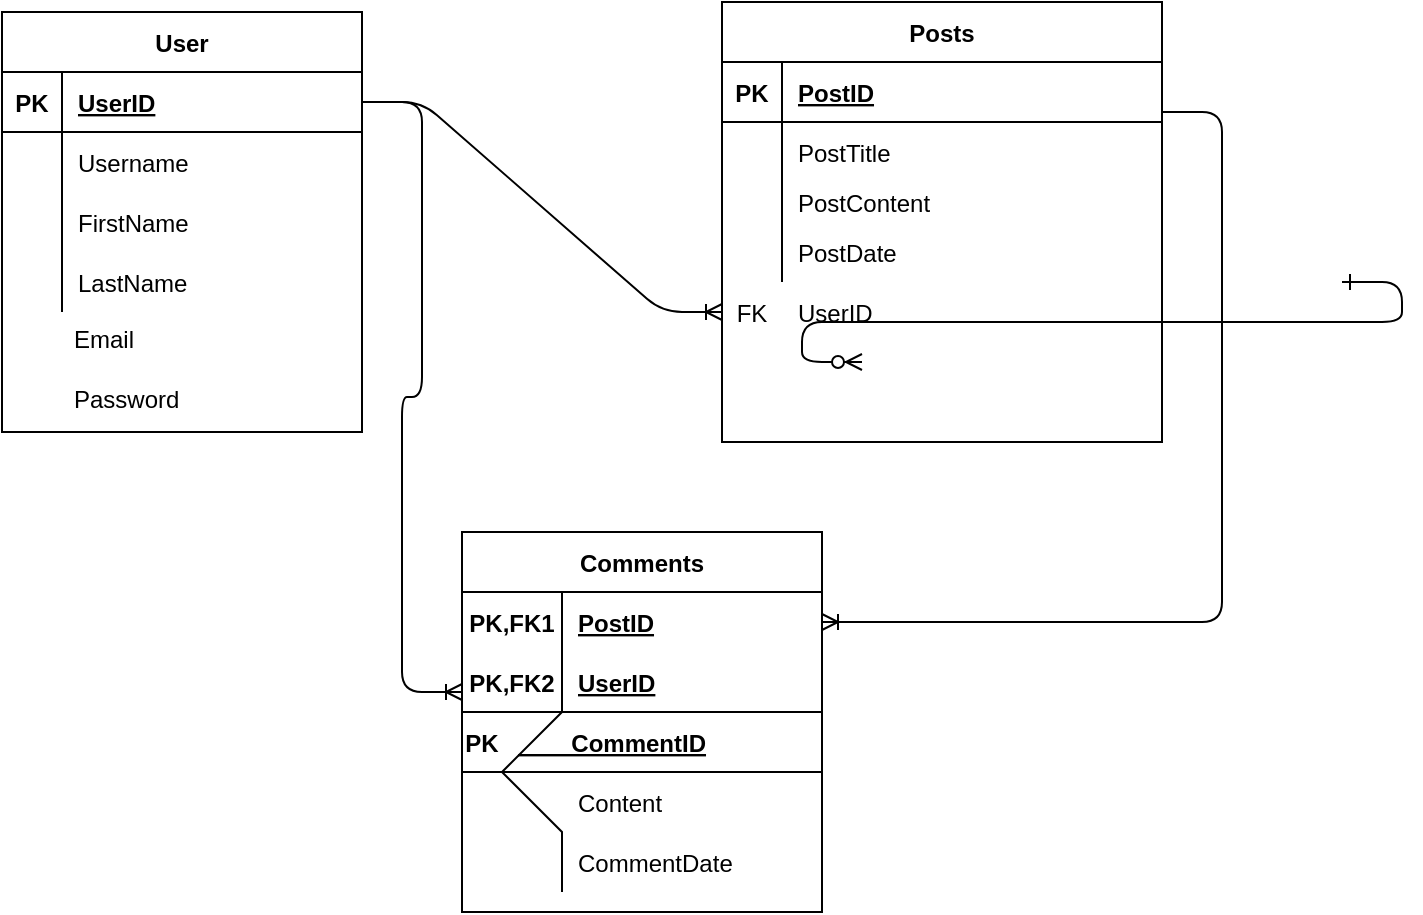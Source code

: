 <mxfile version="13.8.0" type="device"><diagram id="R2lEEEUBdFMjLlhIrx00" name="Page-1"><mxGraphModel dx="782" dy="437" grid="1" gridSize="10" guides="1" tooltips="1" connect="1" arrows="1" fold="1" page="1" pageScale="1" pageWidth="850" pageHeight="1100" math="0" shadow="0" extFonts="Permanent Marker^https://fonts.googleapis.com/css?family=Permanent+Marker"><root><mxCell id="0"/><mxCell id="1" parent="0"/><mxCell id="C-vyLk0tnHw3VtMMgP7b-12" value="" style="edgeStyle=entityRelationEdgeStyle;endArrow=ERzeroToMany;startArrow=ERone;endFill=1;startFill=0;" parent="1" target="C-vyLk0tnHw3VtMMgP7b-17" edge="1"><mxGeometry width="100" height="100" relative="1" as="geometry"><mxPoint x="700" y="165" as="sourcePoint"/><mxPoint x="460" y="205" as="targetPoint"/></mxGeometry></mxCell><mxCell id="ZlkSs-LP719G_7b-uNX0-1" value="User" style="shape=table;startSize=30;container=1;collapsible=1;childLayout=tableLayout;fixedRows=1;rowLines=0;fontStyle=1;align=center;resizeLast=1;" vertex="1" parent="1"><mxGeometry x="30" y="30" width="180" height="210" as="geometry"/></mxCell><mxCell id="ZlkSs-LP719G_7b-uNX0-2" value="" style="shape=partialRectangle;collapsible=0;dropTarget=0;pointerEvents=0;fillColor=none;top=0;left=0;bottom=1;right=0;points=[[0,0.5],[1,0.5]];portConstraint=eastwest;" vertex="1" parent="ZlkSs-LP719G_7b-uNX0-1"><mxGeometry y="30" width="180" height="30" as="geometry"/></mxCell><mxCell id="ZlkSs-LP719G_7b-uNX0-3" value="PK" style="shape=partialRectangle;connectable=0;fillColor=none;top=0;left=0;bottom=0;right=0;fontStyle=1;overflow=hidden;" vertex="1" parent="ZlkSs-LP719G_7b-uNX0-2"><mxGeometry width="30" height="30" as="geometry"/></mxCell><mxCell id="ZlkSs-LP719G_7b-uNX0-4" value="UserID" style="shape=partialRectangle;connectable=0;fillColor=none;top=0;left=0;bottom=0;right=0;align=left;spacingLeft=6;fontStyle=5;overflow=hidden;" vertex="1" parent="ZlkSs-LP719G_7b-uNX0-2"><mxGeometry x="30" width="150" height="30" as="geometry"/></mxCell><mxCell id="ZlkSs-LP719G_7b-uNX0-5" value="" style="shape=partialRectangle;collapsible=0;dropTarget=0;pointerEvents=0;fillColor=none;top=0;left=0;bottom=0;right=0;points=[[0,0.5],[1,0.5]];portConstraint=eastwest;" vertex="1" parent="ZlkSs-LP719G_7b-uNX0-1"><mxGeometry y="60" width="180" height="30" as="geometry"/></mxCell><mxCell id="ZlkSs-LP719G_7b-uNX0-6" value="" style="shape=partialRectangle;connectable=0;fillColor=none;top=0;left=0;bottom=0;right=0;editable=1;overflow=hidden;" vertex="1" parent="ZlkSs-LP719G_7b-uNX0-5"><mxGeometry width="30" height="30" as="geometry"/></mxCell><mxCell id="ZlkSs-LP719G_7b-uNX0-7" value="Username" style="shape=partialRectangle;connectable=0;fillColor=none;top=0;left=0;bottom=0;right=0;align=left;spacingLeft=6;overflow=hidden;" vertex="1" parent="ZlkSs-LP719G_7b-uNX0-5"><mxGeometry x="30" width="150" height="30" as="geometry"/></mxCell><mxCell id="ZlkSs-LP719G_7b-uNX0-8" value="" style="shape=partialRectangle;collapsible=0;dropTarget=0;pointerEvents=0;fillColor=none;top=0;left=0;bottom=0;right=0;points=[[0,0.5],[1,0.5]];portConstraint=eastwest;" vertex="1" parent="ZlkSs-LP719G_7b-uNX0-1"><mxGeometry y="90" width="180" height="30" as="geometry"/></mxCell><mxCell id="ZlkSs-LP719G_7b-uNX0-9" value="" style="shape=partialRectangle;connectable=0;fillColor=none;top=0;left=0;bottom=0;right=0;editable=1;overflow=hidden;" vertex="1" parent="ZlkSs-LP719G_7b-uNX0-8"><mxGeometry width="30" height="30" as="geometry"/></mxCell><mxCell id="ZlkSs-LP719G_7b-uNX0-10" value="FirstName" style="shape=partialRectangle;connectable=0;fillColor=none;top=0;left=0;bottom=0;right=0;align=left;spacingLeft=6;overflow=hidden;" vertex="1" parent="ZlkSs-LP719G_7b-uNX0-8"><mxGeometry x="30" width="150" height="30" as="geometry"/></mxCell><mxCell id="ZlkSs-LP719G_7b-uNX0-11" value="" style="shape=partialRectangle;collapsible=0;dropTarget=0;pointerEvents=0;fillColor=none;top=0;left=0;bottom=0;right=0;points=[[0,0.5],[1,0.5]];portConstraint=eastwest;" vertex="1" parent="ZlkSs-LP719G_7b-uNX0-1"><mxGeometry y="120" width="180" height="30" as="geometry"/></mxCell><mxCell id="ZlkSs-LP719G_7b-uNX0-12" value="" style="shape=partialRectangle;connectable=0;fillColor=none;top=0;left=0;bottom=0;right=0;editable=1;overflow=hidden;" vertex="1" parent="ZlkSs-LP719G_7b-uNX0-11"><mxGeometry width="30" height="30" as="geometry"/></mxCell><mxCell id="ZlkSs-LP719G_7b-uNX0-13" value="LastName" style="shape=partialRectangle;connectable=0;fillColor=none;top=0;left=0;bottom=0;right=0;align=left;spacingLeft=6;overflow=hidden;" vertex="1" parent="ZlkSs-LP719G_7b-uNX0-11"><mxGeometry x="30" width="150" height="30" as="geometry"/></mxCell><mxCell id="ZlkSs-LP719G_7b-uNX0-14" value="Email" style="text;strokeColor=none;fillColor=none;spacingLeft=4;spacingRight=4;overflow=hidden;rotatable=0;points=[[0,0.5],[1,0.5]];portConstraint=eastwest;fontSize=12;" vertex="1" parent="1"><mxGeometry x="60" y="180" width="130" height="30" as="geometry"/></mxCell><mxCell id="ZlkSs-LP719G_7b-uNX0-15" value="Password" style="text;strokeColor=none;fillColor=none;spacingLeft=4;spacingRight=4;overflow=hidden;rotatable=0;points=[[0,0.5],[1,0.5]];portConstraint=eastwest;fontSize=12;" vertex="1" parent="1"><mxGeometry x="60" y="210" width="100" height="30" as="geometry"/></mxCell><mxCell id="ZlkSs-LP719G_7b-uNX0-30" value="Posts" style="shape=table;startSize=30;container=1;collapsible=1;childLayout=tableLayout;fixedRows=1;rowLines=0;fontStyle=1;align=center;resizeLast=1;" vertex="1" parent="1"><mxGeometry x="390" y="25" width="220" height="220" as="geometry"/></mxCell><mxCell id="ZlkSs-LP719G_7b-uNX0-31" value="" style="shape=partialRectangle;collapsible=0;dropTarget=0;pointerEvents=0;fillColor=none;top=0;left=0;bottom=1;right=0;points=[[0,0.5],[1,0.5]];portConstraint=eastwest;" vertex="1" parent="ZlkSs-LP719G_7b-uNX0-30"><mxGeometry y="30" width="220" height="30" as="geometry"/></mxCell><mxCell id="ZlkSs-LP719G_7b-uNX0-32" value="PK" style="shape=partialRectangle;connectable=0;fillColor=none;top=0;left=0;bottom=0;right=0;fontStyle=1;overflow=hidden;" vertex="1" parent="ZlkSs-LP719G_7b-uNX0-31"><mxGeometry width="30" height="30" as="geometry"/></mxCell><mxCell id="ZlkSs-LP719G_7b-uNX0-33" value="PostID" style="shape=partialRectangle;connectable=0;fillColor=none;top=0;left=0;bottom=0;right=0;align=left;spacingLeft=6;fontStyle=5;overflow=hidden;" vertex="1" parent="ZlkSs-LP719G_7b-uNX0-31"><mxGeometry x="30" width="190" height="30" as="geometry"/></mxCell><mxCell id="ZlkSs-LP719G_7b-uNX0-34" value="" style="shape=partialRectangle;collapsible=0;dropTarget=0;pointerEvents=0;fillColor=none;top=0;left=0;bottom=0;right=0;points=[[0,0.5],[1,0.5]];portConstraint=eastwest;" vertex="1" parent="ZlkSs-LP719G_7b-uNX0-30"><mxGeometry y="60" width="220" height="30" as="geometry"/></mxCell><mxCell id="ZlkSs-LP719G_7b-uNX0-35" value="" style="shape=partialRectangle;connectable=0;fillColor=none;top=0;left=0;bottom=0;right=0;editable=1;overflow=hidden;" vertex="1" parent="ZlkSs-LP719G_7b-uNX0-34"><mxGeometry width="30" height="30" as="geometry"/></mxCell><mxCell id="ZlkSs-LP719G_7b-uNX0-36" value="PostTitle" style="shape=partialRectangle;connectable=0;fillColor=none;top=0;left=0;bottom=0;right=0;align=left;spacingLeft=6;overflow=hidden;" vertex="1" parent="ZlkSs-LP719G_7b-uNX0-34"><mxGeometry x="30" width="190" height="30" as="geometry"/></mxCell><mxCell id="ZlkSs-LP719G_7b-uNX0-37" value="" style="shape=partialRectangle;collapsible=0;dropTarget=0;pointerEvents=0;fillColor=none;top=0;left=0;bottom=0;right=0;points=[[0,0.5],[1,0.5]];portConstraint=eastwest;" vertex="1" parent="ZlkSs-LP719G_7b-uNX0-30"><mxGeometry y="90" width="220" height="20" as="geometry"/></mxCell><mxCell id="ZlkSs-LP719G_7b-uNX0-38" value="" style="shape=partialRectangle;connectable=0;fillColor=none;top=0;left=0;bottom=0;right=0;editable=1;overflow=hidden;" vertex="1" parent="ZlkSs-LP719G_7b-uNX0-37"><mxGeometry width="30" height="20" as="geometry"/></mxCell><mxCell id="ZlkSs-LP719G_7b-uNX0-39" value="PostContent" style="shape=partialRectangle;connectable=0;fillColor=none;top=0;left=0;bottom=0;right=0;align=left;spacingLeft=6;overflow=hidden;" vertex="1" parent="ZlkSs-LP719G_7b-uNX0-37"><mxGeometry x="30" width="190" height="20" as="geometry"/></mxCell><mxCell id="ZlkSs-LP719G_7b-uNX0-40" value="" style="shape=partialRectangle;collapsible=0;dropTarget=0;pointerEvents=0;fillColor=none;top=0;left=0;bottom=0;right=0;points=[[0,0.5],[1,0.5]];portConstraint=eastwest;" vertex="1" parent="ZlkSs-LP719G_7b-uNX0-30"><mxGeometry y="110" width="220" height="30" as="geometry"/></mxCell><mxCell id="ZlkSs-LP719G_7b-uNX0-41" value="" style="shape=partialRectangle;connectable=0;fillColor=none;top=0;left=0;bottom=0;right=0;editable=1;overflow=hidden;" vertex="1" parent="ZlkSs-LP719G_7b-uNX0-40"><mxGeometry width="30" height="30" as="geometry"/></mxCell><mxCell id="ZlkSs-LP719G_7b-uNX0-42" value="PostDate" style="shape=partialRectangle;connectable=0;fillColor=none;top=0;left=0;bottom=0;right=0;align=left;spacingLeft=6;overflow=hidden;" vertex="1" parent="ZlkSs-LP719G_7b-uNX0-40"><mxGeometry x="30" width="190" height="30" as="geometry"/></mxCell><mxCell id="ZlkSs-LP719G_7b-uNX0-43" value="" style="shape=table;startSize=0;container=1;collapsible=1;childLayout=tableLayout;fixedRows=1;rowLines=0;fontStyle=0;align=center;resizeLast=1;strokeColor=none;fillColor=none;" vertex="1" parent="1"><mxGeometry x="390" y="165" width="220" height="30" as="geometry"/></mxCell><mxCell id="ZlkSs-LP719G_7b-uNX0-44" value="" style="shape=partialRectangle;collapsible=0;dropTarget=0;pointerEvents=0;fillColor=none;top=0;left=0;bottom=0;right=0;points=[[0,0.5],[1,0.5]];portConstraint=eastwest;" vertex="1" parent="ZlkSs-LP719G_7b-uNX0-43"><mxGeometry width="220" height="30" as="geometry"/></mxCell><mxCell id="ZlkSs-LP719G_7b-uNX0-45" value="FK" style="shape=partialRectangle;connectable=0;fillColor=none;top=0;left=0;bottom=0;right=0;fontStyle=0;overflow=hidden;" vertex="1" parent="ZlkSs-LP719G_7b-uNX0-44"><mxGeometry width="30" height="30" as="geometry"/></mxCell><mxCell id="ZlkSs-LP719G_7b-uNX0-46" value="UserID" style="shape=partialRectangle;connectable=0;fillColor=none;top=0;left=0;bottom=0;right=0;align=left;spacingLeft=6;fontStyle=0;overflow=hidden;" vertex="1" parent="ZlkSs-LP719G_7b-uNX0-44"><mxGeometry x="30" width="190" height="30" as="geometry"/></mxCell><mxCell id="ZlkSs-LP719G_7b-uNX0-47" value="" style="edgeStyle=entityRelationEdgeStyle;fontSize=12;html=1;endArrow=ERoneToMany;exitX=1;exitY=0.5;exitDx=0;exitDy=0;entryX=0;entryY=0.5;entryDx=0;entryDy=0;" edge="1" parent="1" source="ZlkSs-LP719G_7b-uNX0-2" target="ZlkSs-LP719G_7b-uNX0-44"><mxGeometry width="100" height="100" relative="1" as="geometry"><mxPoint x="210" y="150" as="sourcePoint"/><mxPoint x="310" y="50" as="targetPoint"/></mxGeometry></mxCell><mxCell id="ZlkSs-LP719G_7b-uNX0-73" value="Comments" style="shape=table;startSize=30;container=1;collapsible=1;childLayout=tableLayout;fixedRows=1;rowLines=0;fontStyle=1;align=center;resizeLast=1;" vertex="1" parent="1"><mxGeometry x="260" y="290" width="180" height="190" as="geometry"/></mxCell><mxCell id="ZlkSs-LP719G_7b-uNX0-74" value="" style="shape=partialRectangle;collapsible=0;dropTarget=0;pointerEvents=0;fillColor=none;top=0;left=0;bottom=0;right=0;points=[[0,0.5],[1,0.5]];portConstraint=eastwest;" vertex="1" parent="ZlkSs-LP719G_7b-uNX0-73"><mxGeometry y="30" width="180" height="30" as="geometry"/></mxCell><mxCell id="ZlkSs-LP719G_7b-uNX0-75" value="PK,FK1" style="shape=partialRectangle;connectable=0;fillColor=none;top=0;left=0;bottom=0;right=0;fontStyle=1;overflow=hidden;" vertex="1" parent="ZlkSs-LP719G_7b-uNX0-74"><mxGeometry width="50" height="30" as="geometry"/></mxCell><mxCell id="ZlkSs-LP719G_7b-uNX0-76" value="PostID" style="shape=partialRectangle;connectable=0;fillColor=none;top=0;left=0;bottom=0;right=0;align=left;spacingLeft=6;fontStyle=5;overflow=hidden;" vertex="1" parent="ZlkSs-LP719G_7b-uNX0-74"><mxGeometry x="50" width="130" height="30" as="geometry"/></mxCell><mxCell id="ZlkSs-LP719G_7b-uNX0-77" value="" style="shape=partialRectangle;collapsible=0;dropTarget=0;pointerEvents=0;fillColor=none;top=0;left=0;bottom=1;right=0;points=[[0,0.5],[1,0.5]];portConstraint=eastwest;" vertex="1" parent="ZlkSs-LP719G_7b-uNX0-73"><mxGeometry y="60" width="180" height="30" as="geometry"/></mxCell><mxCell id="ZlkSs-LP719G_7b-uNX0-78" value="PK,FK2" style="shape=partialRectangle;connectable=0;fillColor=none;top=0;left=0;bottom=0;right=0;fontStyle=1;overflow=hidden;" vertex="1" parent="ZlkSs-LP719G_7b-uNX0-77"><mxGeometry width="50" height="30" as="geometry"/></mxCell><mxCell id="ZlkSs-LP719G_7b-uNX0-79" value="UserID" style="shape=partialRectangle;connectable=0;fillColor=none;top=0;left=0;bottom=0;right=0;align=left;spacingLeft=6;fontStyle=5;overflow=hidden;" vertex="1" parent="ZlkSs-LP719G_7b-uNX0-77"><mxGeometry x="50" width="130" height="30" as="geometry"/></mxCell><mxCell id="ZlkSs-LP719G_7b-uNX0-86" value="" style="shape=partialRectangle;collapsible=0;dropTarget=0;pointerEvents=0;fillColor=none;top=0;left=0;bottom=1;right=0;points=[[0,0.5],[1,0.5]];portConstraint=eastwest;" vertex="1" parent="ZlkSs-LP719G_7b-uNX0-73"><mxGeometry y="90" width="180" height="30" as="geometry"/></mxCell><mxCell id="ZlkSs-LP719G_7b-uNX0-87" value="PK" style="shape=partialRectangle;connectable=0;fillColor=none;top=0;left=0;bottom=0;right=0;fontStyle=1;overflow=hidden;" vertex="1" parent="ZlkSs-LP719G_7b-uNX0-86"><mxGeometry width="20" height="30" as="geometry"/></mxCell><mxCell id="ZlkSs-LP719G_7b-uNX0-88" value="        CommentID" style="shape=partialRectangle;connectable=0;fillColor=none;top=0;left=0;bottom=0;right=0;align=left;spacingLeft=6;fontStyle=5;overflow=hidden;" vertex="1" parent="ZlkSs-LP719G_7b-uNX0-86"><mxGeometry x="20" width="160" height="30" as="geometry"/></mxCell><mxCell id="ZlkSs-LP719G_7b-uNX0-80" value="" style="shape=partialRectangle;collapsible=0;dropTarget=0;pointerEvents=0;fillColor=none;top=0;left=0;bottom=0;right=0;points=[[0,0.5],[1,0.5]];portConstraint=eastwest;" vertex="1" parent="ZlkSs-LP719G_7b-uNX0-73"><mxGeometry y="120" width="180" height="30" as="geometry"/></mxCell><mxCell id="ZlkSs-LP719G_7b-uNX0-81" value="" style="shape=partialRectangle;connectable=0;fillColor=none;top=0;left=0;bottom=0;right=0;editable=1;overflow=hidden;" vertex="1" parent="ZlkSs-LP719G_7b-uNX0-80"><mxGeometry width="50" height="30" as="geometry"/></mxCell><mxCell id="ZlkSs-LP719G_7b-uNX0-82" value="Content" style="shape=partialRectangle;connectable=0;fillColor=none;top=0;left=0;bottom=0;right=0;align=left;spacingLeft=6;overflow=hidden;" vertex="1" parent="ZlkSs-LP719G_7b-uNX0-80"><mxGeometry x="50" width="130" height="30" as="geometry"/></mxCell><mxCell id="ZlkSs-LP719G_7b-uNX0-83" value="" style="shape=partialRectangle;collapsible=0;dropTarget=0;pointerEvents=0;fillColor=none;top=0;left=0;bottom=0;right=0;points=[[0,0.5],[1,0.5]];portConstraint=eastwest;" vertex="1" parent="ZlkSs-LP719G_7b-uNX0-73"><mxGeometry y="150" width="180" height="30" as="geometry"/></mxCell><mxCell id="ZlkSs-LP719G_7b-uNX0-84" value="" style="shape=partialRectangle;connectable=0;fillColor=none;top=0;left=0;bottom=0;right=0;editable=1;overflow=hidden;" vertex="1" parent="ZlkSs-LP719G_7b-uNX0-83"><mxGeometry width="50" height="30" as="geometry"/></mxCell><mxCell id="ZlkSs-LP719G_7b-uNX0-85" value="CommentDate" style="shape=partialRectangle;connectable=0;fillColor=none;top=0;left=0;bottom=0;right=0;align=left;spacingLeft=6;overflow=hidden;" vertex="1" parent="ZlkSs-LP719G_7b-uNX0-83"><mxGeometry x="50" width="130" height="30" as="geometry"/></mxCell><mxCell id="ZlkSs-LP719G_7b-uNX0-89" value="" style="edgeStyle=entityRelationEdgeStyle;fontSize=12;html=1;endArrow=ERoneToMany;exitX=1;exitY=0.5;exitDx=0;exitDy=0;" edge="1" parent="1" source="ZlkSs-LP719G_7b-uNX0-2"><mxGeometry width="100" height="100" relative="1" as="geometry"><mxPoint x="160" y="470" as="sourcePoint"/><mxPoint x="260" y="370" as="targetPoint"/></mxGeometry></mxCell><mxCell id="ZlkSs-LP719G_7b-uNX0-90" value="" style="edgeStyle=entityRelationEdgeStyle;fontSize=12;html=1;endArrow=ERoneToMany;entryX=1;entryY=0.5;entryDx=0;entryDy=0;" edge="1" parent="1" target="ZlkSs-LP719G_7b-uNX0-74"><mxGeometry width="100" height="100" relative="1" as="geometry"><mxPoint x="610" y="80" as="sourcePoint"/><mxPoint x="710" y="-20" as="targetPoint"/></mxGeometry></mxCell></root></mxGraphModel></diagram></mxfile>